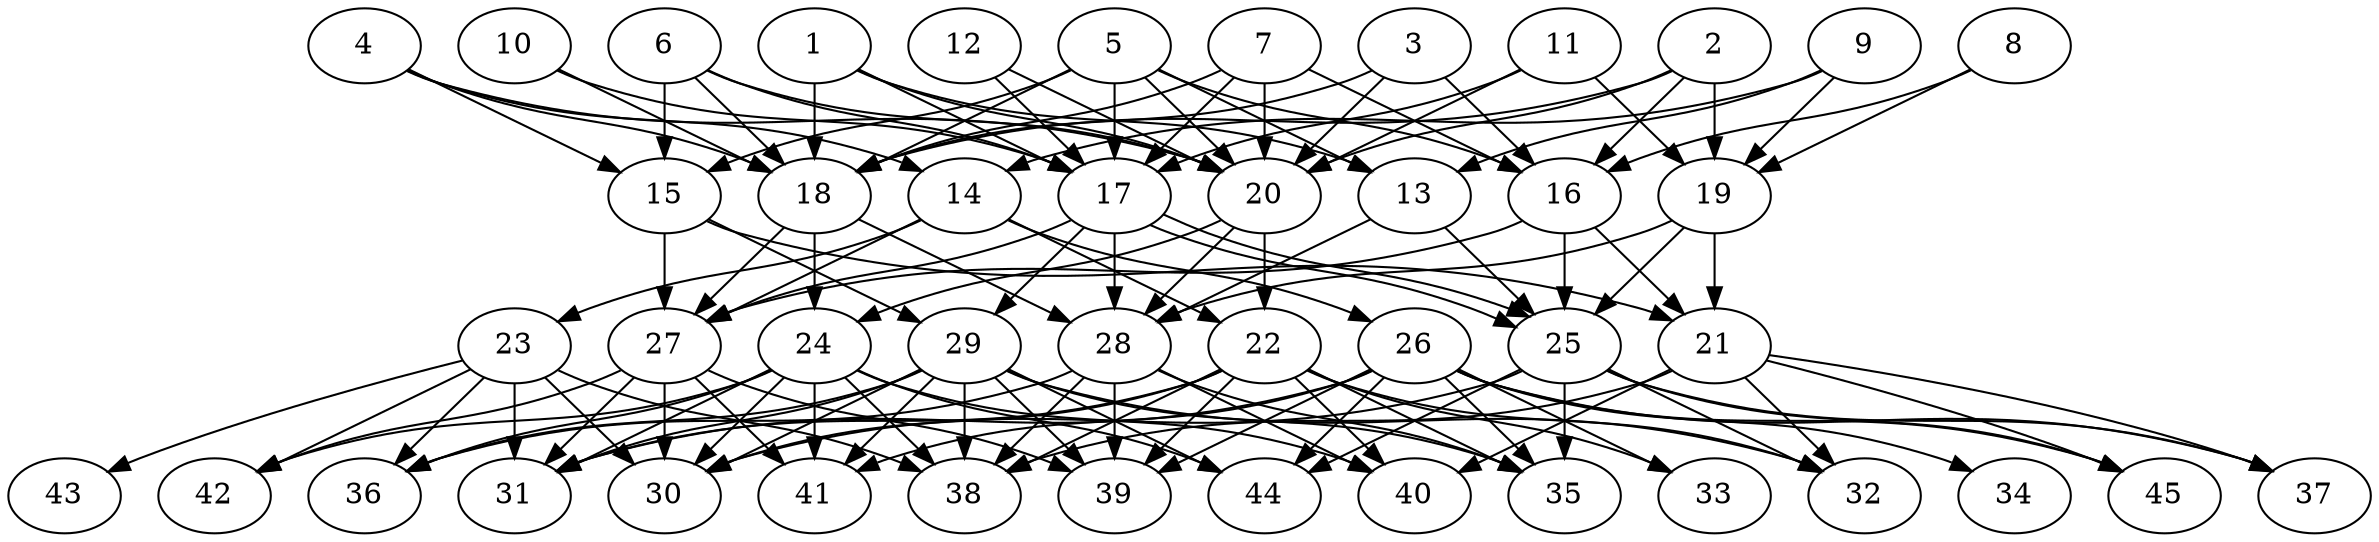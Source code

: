 // DAG automatically generated by daggen at Tue Aug  6 16:31:44 2019
// ./daggen --dot -n 45 --ccr 0.3 --fat 0.7 --regular 0.5 --density 0.7 --mindata 5242880 --maxdata 52428800 
digraph G {
  1 [size="56579413", alpha="0.05", expect_size="16973824"] 
  1 -> 13 [size ="16973824"]
  1 -> 17 [size ="16973824"]
  1 -> 18 [size ="16973824"]
  1 -> 20 [size ="16973824"]
  2 [size="153108480", alpha="0.08", expect_size="45932544"] 
  2 -> 16 [size ="45932544"]
  2 -> 18 [size ="45932544"]
  2 -> 19 [size ="45932544"]
  2 -> 20 [size ="45932544"]
  3 [size="102000640", alpha="0.09", expect_size="30600192"] 
  3 -> 16 [size ="30600192"]
  3 -> 18 [size ="30600192"]
  3 -> 20 [size ="30600192"]
  4 [size="124863147", alpha="0.15", expect_size="37458944"] 
  4 -> 14 [size ="37458944"]
  4 -> 15 [size ="37458944"]
  4 -> 18 [size ="37458944"]
  4 -> 20 [size ="37458944"]
  5 [size="171543893", alpha="0.18", expect_size="51463168"] 
  5 -> 13 [size ="51463168"]
  5 -> 15 [size ="51463168"]
  5 -> 16 [size ="51463168"]
  5 -> 17 [size ="51463168"]
  5 -> 18 [size ="51463168"]
  5 -> 20 [size ="51463168"]
  6 [size="166942720", alpha="0.05", expect_size="50082816"] 
  6 -> 15 [size ="50082816"]
  6 -> 17 [size ="50082816"]
  6 -> 18 [size ="50082816"]
  6 -> 20 [size ="50082816"]
  7 [size="95877120", alpha="0.05", expect_size="28763136"] 
  7 -> 16 [size ="28763136"]
  7 -> 17 [size ="28763136"]
  7 -> 18 [size ="28763136"]
  7 -> 20 [size ="28763136"]
  8 [size="65798827", alpha="0.16", expect_size="19739648"] 
  8 -> 16 [size ="19739648"]
  8 -> 19 [size ="19739648"]
  9 [size="110807040", alpha="0.03", expect_size="33242112"] 
  9 -> 13 [size ="33242112"]
  9 -> 14 [size ="33242112"]
  9 -> 19 [size ="33242112"]
  10 [size="172492800", alpha="0.07", expect_size="51747840"] 
  10 -> 17 [size ="51747840"]
  10 -> 18 [size ="51747840"]
  11 [size="170096640", alpha="0.15", expect_size="51028992"] 
  11 -> 17 [size ="51028992"]
  11 -> 19 [size ="51028992"]
  11 -> 20 [size ="51028992"]
  12 [size="53449387", alpha="0.03", expect_size="16034816"] 
  12 -> 17 [size ="16034816"]
  12 -> 20 [size ="16034816"]
  13 [size="119005867", alpha="0.07", expect_size="35701760"] 
  13 -> 25 [size ="35701760"]
  13 -> 28 [size ="35701760"]
  14 [size="32587093", alpha="0.15", expect_size="9776128"] 
  14 -> 22 [size ="9776128"]
  14 -> 23 [size ="9776128"]
  14 -> 26 [size ="9776128"]
  14 -> 27 [size ="9776128"]
  15 [size="150261760", alpha="0.14", expect_size="45078528"] 
  15 -> 21 [size ="45078528"]
  15 -> 27 [size ="45078528"]
  15 -> 29 [size ="45078528"]
  16 [size="137157973", alpha="0.06", expect_size="41147392"] 
  16 -> 21 [size ="41147392"]
  16 -> 25 [size ="41147392"]
  16 -> 27 [size ="41147392"]
  17 [size="17578667", alpha="0.16", expect_size="5273600"] 
  17 -> 25 [size ="5273600"]
  17 -> 25 [size ="5273600"]
  17 -> 27 [size ="5273600"]
  17 -> 28 [size ="5273600"]
  17 -> 29 [size ="5273600"]
  18 [size="55814827", alpha="0.06", expect_size="16744448"] 
  18 -> 24 [size ="16744448"]
  18 -> 27 [size ="16744448"]
  18 -> 28 [size ="16744448"]
  19 [size="25019733", alpha="0.06", expect_size="7505920"] 
  19 -> 21 [size ="7505920"]
  19 -> 25 [size ="7505920"]
  19 -> 28 [size ="7505920"]
  20 [size="50517333", alpha="0.07", expect_size="15155200"] 
  20 -> 22 [size ="15155200"]
  20 -> 24 [size ="15155200"]
  20 -> 28 [size ="15155200"]
  21 [size="103837013", alpha="0.13", expect_size="31151104"] 
  21 -> 32 [size ="31151104"]
  21 -> 37 [size ="31151104"]
  21 -> 38 [size ="31151104"]
  21 -> 40 [size ="31151104"]
  21 -> 45 [size ="31151104"]
  22 [size="67563520", alpha="0.16", expect_size="20269056"] 
  22 -> 30 [size ="20269056"]
  22 -> 31 [size ="20269056"]
  22 -> 32 [size ="20269056"]
  22 -> 33 [size ="20269056"]
  22 -> 35 [size ="20269056"]
  22 -> 38 [size ="20269056"]
  22 -> 39 [size ="20269056"]
  22 -> 40 [size ="20269056"]
  23 [size="91033600", alpha="0.10", expect_size="27310080"] 
  23 -> 30 [size ="27310080"]
  23 -> 31 [size ="27310080"]
  23 -> 36 [size ="27310080"]
  23 -> 38 [size ="27310080"]
  23 -> 42 [size ="27310080"]
  23 -> 43 [size ="27310080"]
  24 [size="149797547", alpha="0.18", expect_size="44939264"] 
  24 -> 30 [size ="44939264"]
  24 -> 31 [size ="44939264"]
  24 -> 36 [size ="44939264"]
  24 -> 38 [size ="44939264"]
  24 -> 40 [size ="44939264"]
  24 -> 41 [size ="44939264"]
  24 -> 42 [size ="44939264"]
  24 -> 44 [size ="44939264"]
  25 [size="111465813", alpha="0.05", expect_size="33439744"] 
  25 -> 30 [size ="33439744"]
  25 -> 32 [size ="33439744"]
  25 -> 35 [size ="33439744"]
  25 -> 37 [size ="33439744"]
  25 -> 44 [size ="33439744"]
  25 -> 45 [size ="33439744"]
  26 [size="61221547", alpha="0.11", expect_size="18366464"] 
  26 -> 31 [size ="18366464"]
  26 -> 33 [size ="18366464"]
  26 -> 34 [size ="18366464"]
  26 -> 35 [size ="18366464"]
  26 -> 37 [size ="18366464"]
  26 -> 39 [size ="18366464"]
  26 -> 41 [size ="18366464"]
  26 -> 44 [size ="18366464"]
  26 -> 45 [size ="18366464"]
  27 [size="110131200", alpha="0.08", expect_size="33039360"] 
  27 -> 30 [size ="33039360"]
  27 -> 31 [size ="33039360"]
  27 -> 39 [size ="33039360"]
  27 -> 41 [size ="33039360"]
  27 -> 42 [size ="33039360"]
  28 [size="75738453", alpha="0.10", expect_size="22721536"] 
  28 -> 35 [size ="22721536"]
  28 -> 36 [size ="22721536"]
  28 -> 38 [size ="22721536"]
  28 -> 39 [size ="22721536"]
  28 -> 40 [size ="22721536"]
  29 [size="125597013", alpha="0.04", expect_size="37679104"] 
  29 -> 30 [size ="37679104"]
  29 -> 31 [size ="37679104"]
  29 -> 32 [size ="37679104"]
  29 -> 35 [size ="37679104"]
  29 -> 36 [size ="37679104"]
  29 -> 38 [size ="37679104"]
  29 -> 39 [size ="37679104"]
  29 -> 41 [size ="37679104"]
  29 -> 44 [size ="37679104"]
  30 [size="170482347", alpha="0.18", expect_size="51144704"] 
  31 [size="66553173", alpha="0.12", expect_size="19965952"] 
  32 [size="167492267", alpha="0.10", expect_size="50247680"] 
  33 [size="137072640", alpha="0.01", expect_size="41121792"] 
  34 [size="59818667", alpha="0.13", expect_size="17945600"] 
  35 [size="43117227", alpha="0.03", expect_size="12935168"] 
  36 [size="83749547", alpha="0.08", expect_size="25124864"] 
  37 [size="173902507", alpha="0.13", expect_size="52170752"] 
  38 [size="77404160", alpha="0.03", expect_size="23221248"] 
  39 [size="157153280", alpha="0.14", expect_size="47145984"] 
  40 [size="34618027", alpha="0.08", expect_size="10385408"] 
  41 [size="22111573", alpha="0.14", expect_size="6633472"] 
  42 [size="114967893", alpha="0.07", expect_size="34490368"] 
  43 [size="34587307", alpha="0.08", expect_size="10376192"] 
  44 [size="39789227", alpha="0.07", expect_size="11936768"] 
  45 [size="145684480", alpha="0.17", expect_size="43705344"] 
}
